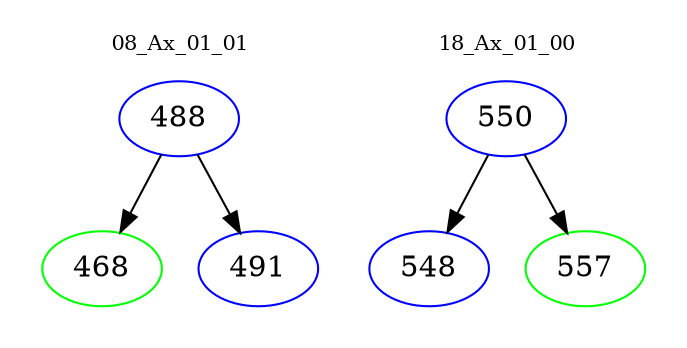 digraph{
subgraph cluster_0 {
color = white
label = "08_Ax_01_01";
fontsize=10;
T0_488 [label="488", color="blue"]
T0_488 -> T0_468 [color="black"]
T0_468 [label="468", color="green"]
T0_488 -> T0_491 [color="black"]
T0_491 [label="491", color="blue"]
}
subgraph cluster_1 {
color = white
label = "18_Ax_01_00";
fontsize=10;
T1_550 [label="550", color="blue"]
T1_550 -> T1_548 [color="black"]
T1_548 [label="548", color="blue"]
T1_550 -> T1_557 [color="black"]
T1_557 [label="557", color="green"]
}
}
